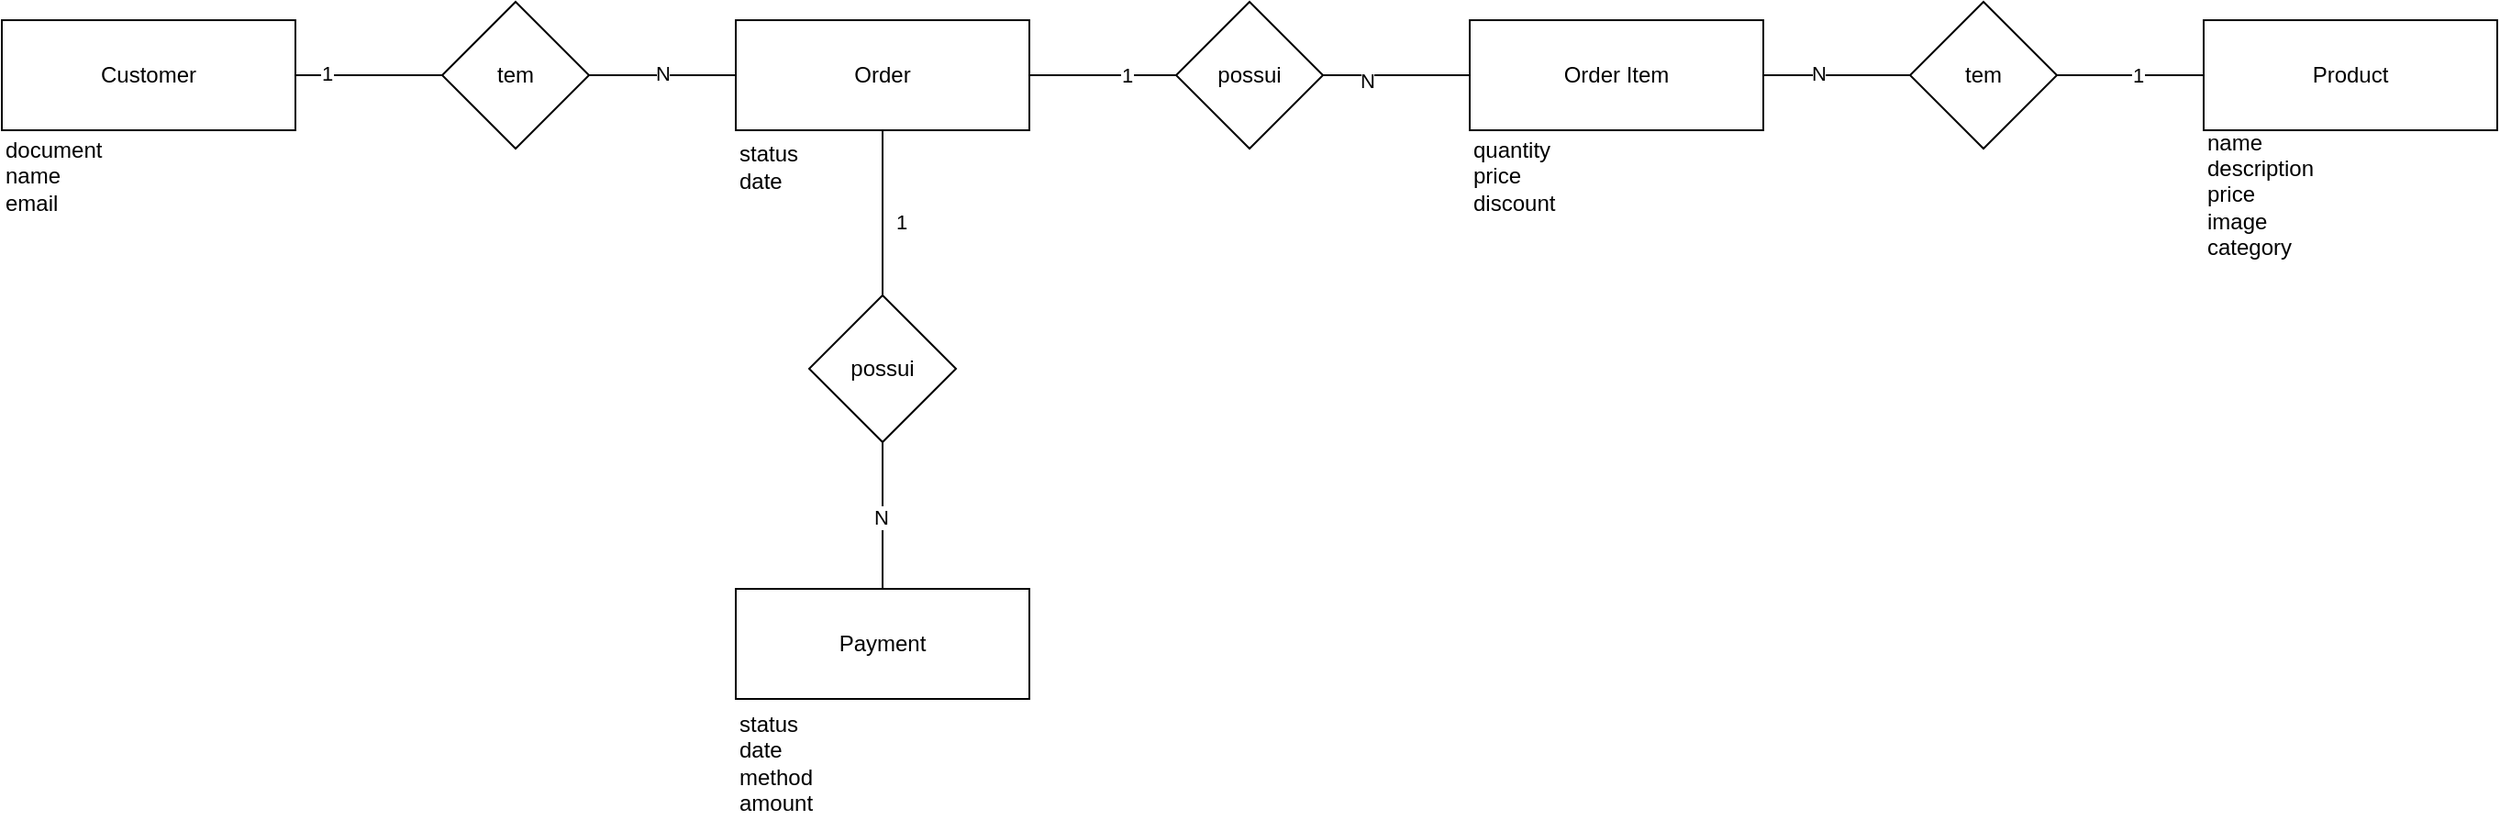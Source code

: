 <mxfile version="20.8.16" type="device" pages="2"><diagram name="mysql" id="c6zwNrqDTZMsuaxZCgcg"><mxGraphModel dx="1706" dy="857" grid="1" gridSize="10" guides="1" tooltips="1" connect="1" arrows="1" fold="1" page="1" pageScale="1" pageWidth="1100" pageHeight="850" math="0" shadow="0"><root><mxCell id="0"/><mxCell id="1" parent="0"/><mxCell id="VsUsHE98_myl5Gh05oAV-3" style="edgeStyle=orthogonalEdgeStyle;rounded=0;orthogonalLoop=1;jettySize=auto;html=1;entryX=0;entryY=0.5;entryDx=0;entryDy=0;endArrow=none;endFill=0;" edge="1" parent="1" source="oTBiOs7XLfq3_W_XDcGC-1" target="oTBiOs7XLfq3_W_XDcGC-3"><mxGeometry relative="1" as="geometry"/></mxCell><mxCell id="VsUsHE98_myl5Gh05oAV-9" value="1" style="edgeLabel;html=1;align=center;verticalAlign=middle;resizable=0;points=[];" vertex="1" connectable="0" parent="VsUsHE98_myl5Gh05oAV-3"><mxGeometry x="-0.575" y="1" relative="1" as="geometry"><mxPoint as="offset"/></mxGeometry></mxCell><mxCell id="oTBiOs7XLfq3_W_XDcGC-1" value="Customer" style="rounded=0;whiteSpace=wrap;html=1;" vertex="1" parent="1"><mxGeometry x="40" y="50" width="160" height="60" as="geometry"/></mxCell><mxCell id="VsUsHE98_myl5Gh05oAV-4" style="edgeStyle=orthogonalEdgeStyle;rounded=0;orthogonalLoop=1;jettySize=auto;html=1;entryX=0;entryY=0.5;entryDx=0;entryDy=0;endArrow=none;endFill=0;" edge="1" parent="1" source="oTBiOs7XLfq3_W_XDcGC-3" target="oTBiOs7XLfq3_W_XDcGC-5"><mxGeometry relative="1" as="geometry"/></mxCell><mxCell id="VsUsHE98_myl5Gh05oAV-10" value="N" style="edgeLabel;html=1;align=center;verticalAlign=middle;resizable=0;points=[];" vertex="1" connectable="0" parent="VsUsHE98_myl5Gh05oAV-4"><mxGeometry y="1" relative="1" as="geometry"><mxPoint as="offset"/></mxGeometry></mxCell><mxCell id="oTBiOs7XLfq3_W_XDcGC-3" value="tem" style="rhombus;whiteSpace=wrap;html=1;" vertex="1" parent="1"><mxGeometry x="280" y="40" width="80" height="80" as="geometry"/></mxCell><mxCell id="VsUsHE98_myl5Gh05oAV-5" style="edgeStyle=orthogonalEdgeStyle;rounded=0;orthogonalLoop=1;jettySize=auto;html=1;entryX=0;entryY=0.5;entryDx=0;entryDy=0;endArrow=none;endFill=0;" edge="1" parent="1" source="oTBiOs7XLfq3_W_XDcGC-5" target="VsUsHE98_myl5Gh05oAV-1"><mxGeometry relative="1" as="geometry"/></mxCell><mxCell id="VsUsHE98_myl5Gh05oAV-11" value="1" style="edgeLabel;html=1;align=center;verticalAlign=middle;resizable=0;points=[];" vertex="1" connectable="0" parent="VsUsHE98_myl5Gh05oAV-5"><mxGeometry x="0.32" relative="1" as="geometry"><mxPoint as="offset"/></mxGeometry></mxCell><mxCell id="VsUsHE98_myl5Gh05oAV-21" style="edgeStyle=orthogonalEdgeStyle;rounded=0;orthogonalLoop=1;jettySize=auto;html=1;entryX=0.5;entryY=0;entryDx=0;entryDy=0;endArrow=none;endFill=0;" edge="1" parent="1" source="oTBiOs7XLfq3_W_XDcGC-5" target="VsUsHE98_myl5Gh05oAV-20"><mxGeometry relative="1" as="geometry"/></mxCell><mxCell id="VsUsHE98_myl5Gh05oAV-25" value="1" style="edgeLabel;html=1;align=center;verticalAlign=middle;resizable=0;points=[];" vertex="1" connectable="0" parent="VsUsHE98_myl5Gh05oAV-21"><mxGeometry x="0.7" y="1" relative="1" as="geometry"><mxPoint x="9" y="-27" as="offset"/></mxGeometry></mxCell><mxCell id="oTBiOs7XLfq3_W_XDcGC-5" value="Order" style="rounded=0;whiteSpace=wrap;html=1;" vertex="1" parent="1"><mxGeometry x="440" y="50" width="160" height="60" as="geometry"/></mxCell><mxCell id="oTBiOs7XLfq3_W_XDcGC-6" value="Product" style="rounded=0;whiteSpace=wrap;html=1;" vertex="1" parent="1"><mxGeometry x="1240" y="50" width="160" height="60" as="geometry"/></mxCell><mxCell id="VsUsHE98_myl5Gh05oAV-6" style="edgeStyle=orthogonalEdgeStyle;rounded=0;orthogonalLoop=1;jettySize=auto;html=1;entryX=1;entryY=0.5;entryDx=0;entryDy=0;endArrow=none;endFill=0;" edge="1" parent="1" source="oTBiOs7XLfq3_W_XDcGC-7" target="VsUsHE98_myl5Gh05oAV-1"><mxGeometry relative="1" as="geometry"/></mxCell><mxCell id="VsUsHE98_myl5Gh05oAV-12" value="N" style="edgeLabel;html=1;align=center;verticalAlign=middle;resizable=0;points=[];" vertex="1" connectable="0" parent="VsUsHE98_myl5Gh05oAV-6"><mxGeometry x="0.4" y="3" relative="1" as="geometry"><mxPoint as="offset"/></mxGeometry></mxCell><mxCell id="VsUsHE98_myl5Gh05oAV-7" style="edgeStyle=orthogonalEdgeStyle;rounded=0;orthogonalLoop=1;jettySize=auto;html=1;entryX=0;entryY=0.5;entryDx=0;entryDy=0;endArrow=none;endFill=0;" edge="1" parent="1" source="oTBiOs7XLfq3_W_XDcGC-7" target="VsUsHE98_myl5Gh05oAV-2"><mxGeometry relative="1" as="geometry"><mxPoint x="660" y="320" as="targetPoint"/></mxGeometry></mxCell><mxCell id="VsUsHE98_myl5Gh05oAV-14" value="N" style="edgeLabel;html=1;align=center;verticalAlign=middle;resizable=0;points=[];" vertex="1" connectable="0" parent="VsUsHE98_myl5Gh05oAV-7"><mxGeometry x="-0.267" y="1" relative="1" as="geometry"><mxPoint as="offset"/></mxGeometry></mxCell><mxCell id="oTBiOs7XLfq3_W_XDcGC-7" value="Order Item" style="rounded=0;whiteSpace=wrap;html=1;" vertex="1" parent="1"><mxGeometry x="840" y="50" width="160" height="60" as="geometry"/></mxCell><mxCell id="VsUsHE98_myl5Gh05oAV-1" value="possui" style="rhombus;whiteSpace=wrap;html=1;" vertex="1" parent="1"><mxGeometry x="680" y="40" width="80" height="80" as="geometry"/></mxCell><mxCell id="VsUsHE98_myl5Gh05oAV-8" style="edgeStyle=orthogonalEdgeStyle;rounded=0;orthogonalLoop=1;jettySize=auto;html=1;entryX=0;entryY=0.5;entryDx=0;entryDy=0;endArrow=none;endFill=0;exitX=1;exitY=0.5;exitDx=0;exitDy=0;" edge="1" parent="1" source="VsUsHE98_myl5Gh05oAV-2" target="oTBiOs7XLfq3_W_XDcGC-6"><mxGeometry relative="1" as="geometry"><mxPoint x="790" y="320" as="sourcePoint"/></mxGeometry></mxCell><mxCell id="VsUsHE98_myl5Gh05oAV-13" value="1" style="edgeLabel;html=1;align=center;verticalAlign=middle;resizable=0;points=[];" vertex="1" connectable="0" parent="VsUsHE98_myl5Gh05oAV-8"><mxGeometry x="0.1" relative="1" as="geometry"><mxPoint as="offset"/></mxGeometry></mxCell><mxCell id="VsUsHE98_myl5Gh05oAV-2" value="tem" style="rhombus;whiteSpace=wrap;html=1;" vertex="1" parent="1"><mxGeometry x="1080" y="40" width="80" height="80" as="geometry"/></mxCell><mxCell id="VsUsHE98_myl5Gh05oAV-15" value="document&lt;br&gt;name&lt;br&gt;email" style="text;html=1;strokeColor=none;fillColor=none;align=left;verticalAlign=middle;whiteSpace=wrap;rounded=0;" vertex="1" parent="1"><mxGeometry x="40" y="110" width="160" height="50" as="geometry"/></mxCell><mxCell id="VsUsHE98_myl5Gh05oAV-18" value="status&lt;br&gt;date" style="text;html=1;strokeColor=none;fillColor=none;align=left;verticalAlign=middle;whiteSpace=wrap;rounded=0;" vertex="1" parent="1"><mxGeometry x="440" y="110" width="70" height="40" as="geometry"/></mxCell><mxCell id="VsUsHE98_myl5Gh05oAV-19" value="Payment" style="rounded=0;whiteSpace=wrap;html=1;" vertex="1" parent="1"><mxGeometry x="440" y="360" width="160" height="60" as="geometry"/></mxCell><mxCell id="VsUsHE98_myl5Gh05oAV-22" style="edgeStyle=orthogonalEdgeStyle;rounded=0;orthogonalLoop=1;jettySize=auto;html=1;entryX=0.5;entryY=0;entryDx=0;entryDy=0;endArrow=none;endFill=0;" edge="1" parent="1" source="VsUsHE98_myl5Gh05oAV-20" target="VsUsHE98_myl5Gh05oAV-19"><mxGeometry relative="1" as="geometry"/></mxCell><mxCell id="VsUsHE98_myl5Gh05oAV-26" value="N" style="edgeLabel;html=1;align=center;verticalAlign=middle;resizable=0;points=[];" vertex="1" connectable="0" parent="VsUsHE98_myl5Gh05oAV-22"><mxGeometry x="0.013" y="-1" relative="1" as="geometry"><mxPoint as="offset"/></mxGeometry></mxCell><mxCell id="VsUsHE98_myl5Gh05oAV-20" value="possui" style="rhombus;whiteSpace=wrap;html=1;" vertex="1" parent="1"><mxGeometry x="480" y="200" width="80" height="80" as="geometry"/></mxCell><mxCell id="VsUsHE98_myl5Gh05oAV-23" value="status&lt;br&gt;date&lt;br&gt;method&lt;br&gt;amount" style="text;html=1;strokeColor=none;fillColor=none;align=left;verticalAlign=middle;whiteSpace=wrap;rounded=0;" vertex="1" parent="1"><mxGeometry x="440" y="425" width="160" height="60" as="geometry"/></mxCell><mxCell id="VsUsHE98_myl5Gh05oAV-24" value="quantity&lt;br&gt;price&lt;br&gt;discount" style="text;html=1;strokeColor=none;fillColor=none;align=left;verticalAlign=middle;whiteSpace=wrap;rounded=0;" vertex="1" parent="1"><mxGeometry x="840" y="110" width="60" height="50" as="geometry"/></mxCell><mxCell id="VsUsHE98_myl5Gh05oAV-27" value="name&lt;br&gt;description&lt;br&gt;price&lt;br&gt;image&lt;br&gt;category" style="text;html=1;strokeColor=none;fillColor=none;align=left;verticalAlign=middle;whiteSpace=wrap;rounded=0;" vertex="1" parent="1"><mxGeometry x="1240" y="110" width="159" height="70" as="geometry"/></mxCell></root></mxGraphModel></diagram><diagram id="EOnH62ss6zJrctJ836YN" name="redis"><mxGraphModel dx="1193" dy="750" grid="1" gridSize="10" guides="1" tooltips="1" connect="1" arrows="1" fold="1" page="1" pageScale="1" pageWidth="1100" pageHeight="850" math="0" shadow="0"><root><mxCell id="0"/><mxCell id="1" parent="0"/><mxCell id="Bi3xcDuCIhPdj2SmGA0J-41" value="Cart" style="rounded=0;whiteSpace=wrap;html=1;labelPosition=center;verticalLabelPosition=top;align=center;verticalAlign=bottom;" vertex="1" parent="1"><mxGeometry x="50" y="40" width="300" height="390" as="geometry"/></mxCell><mxCell id="TdvsEK28kiewE4iVDb9Z-1" value="" style="group" vertex="1" connectable="0" parent="1"><mxGeometry x="80" y="80" width="230" height="60" as="geometry"/></mxCell><mxCell id="Bi3xcDuCIhPdj2SmGA0J-33" value="Customer" style="rounded=0;whiteSpace=wrap;html=1;labelPosition=center;verticalLabelPosition=top;align=center;verticalAlign=bottom;" vertex="1" parent="TdvsEK28kiewE4iVDb9Z-1"><mxGeometry width="230" height="60" as="geometry"/></mxCell><mxCell id="Bi3xcDuCIhPdj2SmGA0J-52" value="document&lt;br&gt;name&lt;br&gt;email" style="text;html=1;strokeColor=none;fillColor=none;align=left;verticalAlign=middle;whiteSpace=wrap;rounded=0;" vertex="1" parent="TdvsEK28kiewE4iVDb9Z-1"><mxGeometry x="30" y="7.5" width="120" height="45" as="geometry"/></mxCell><mxCell id="TdvsEK28kiewE4iVDb9Z-4" value="" style="group" vertex="1" connectable="0" parent="1"><mxGeometry x="80" y="180" width="230" height="220" as="geometry"/></mxCell><mxCell id="Bi3xcDuCIhPdj2SmGA0J-47" value="Cart Item" style="rounded=0;whiteSpace=wrap;html=1;labelPosition=center;verticalLabelPosition=top;align=center;verticalAlign=bottom;" vertex="1" parent="TdvsEK28kiewE4iVDb9Z-4"><mxGeometry width="230" height="220" as="geometry"/></mxCell><mxCell id="Bi3xcDuCIhPdj2SmGA0J-59" value="quantity&lt;br&gt;price&lt;br&gt;discount" style="text;html=1;strokeColor=none;fillColor=none;align=left;verticalAlign=middle;whiteSpace=wrap;rounded=0;" vertex="1" parent="TdvsEK28kiewE4iVDb9Z-4"><mxGeometry x="30" y="140" width="160" height="50" as="geometry"/></mxCell><mxCell id="TdvsEK28kiewE4iVDb9Z-2" value="" style="group" vertex="1" connectable="0" parent="TdvsEK28kiewE4iVDb9Z-4"><mxGeometry x="30" y="30" width="160" height="90" as="geometry"/></mxCell><mxCell id="Bi3xcDuCIhPdj2SmGA0J-42" value="Product" style="rounded=0;whiteSpace=wrap;html=1;labelPosition=center;verticalLabelPosition=top;align=center;verticalAlign=bottom;" vertex="1" parent="TdvsEK28kiewE4iVDb9Z-2"><mxGeometry width="160" height="90" as="geometry"/></mxCell><mxCell id="Bi3xcDuCIhPdj2SmGA0J-60" value="name&lt;br&gt;price&lt;br&gt;category" style="text;html=1;strokeColor=none;fillColor=none;align=left;verticalAlign=middle;whiteSpace=wrap;rounded=0;" vertex="1" parent="TdvsEK28kiewE4iVDb9Z-2"><mxGeometry x="15" y="15" width="130" height="60" as="geometry"/></mxCell></root></mxGraphModel></diagram></mxfile>
